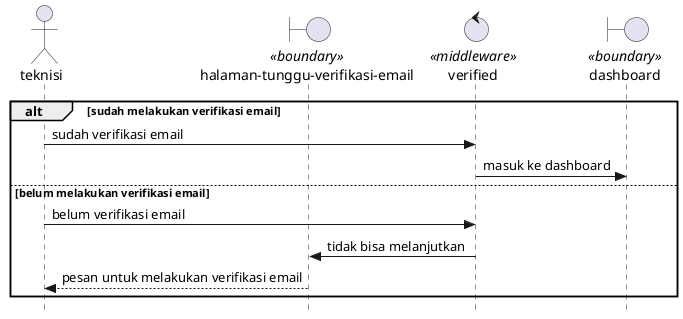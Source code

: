 @startuml authzEmail

skinparam style strictuml

actor teknisi
boundary "halaman-tunggu-verifikasi-email" as waiting <<boundary>>
control verified <<middleware>>
boundary dashboard <<boundary>>

alt sudah melakukan verifikasi email
    teknisi -> verified : sudah verifikasi email
    verified -> dashboard : masuk ke dashboard
    
else belum melakukan verifikasi email
    teknisi -> verified : belum verifikasi email
    verified -> waiting : tidak bisa melanjutkan
    waiting --> teknisi : pesan untuk melakukan verifikasi email

end

@enduml

'''''''''''''''''''''''''''''''''''''''''''''''''''''''''''''''''''''''

@startuml authzApproval

skinparam style strictuml

actor teknisi
boundary "halaman-tunggu-persetujuan-admin" as waitingAdmin <<boundary>>
control IsApprove <<middleware>>
boundary dashboard <<boundary>>

alt sudah verifikasi dan disetujui
    teknisi -> IsApprove : sudah disetujui oleh admin
    IsApprove -> dashboard : masuk ke dashboard

else belum disetujui
    teknisi -> IsApprove : belum disetujui oleh admin
    IsApprove -> waitingAdmin : tidak bisa melanjutkan
    waitingAdmin --> teknisi : pesan untuk menuggu persetujuan admin

end

@enduml